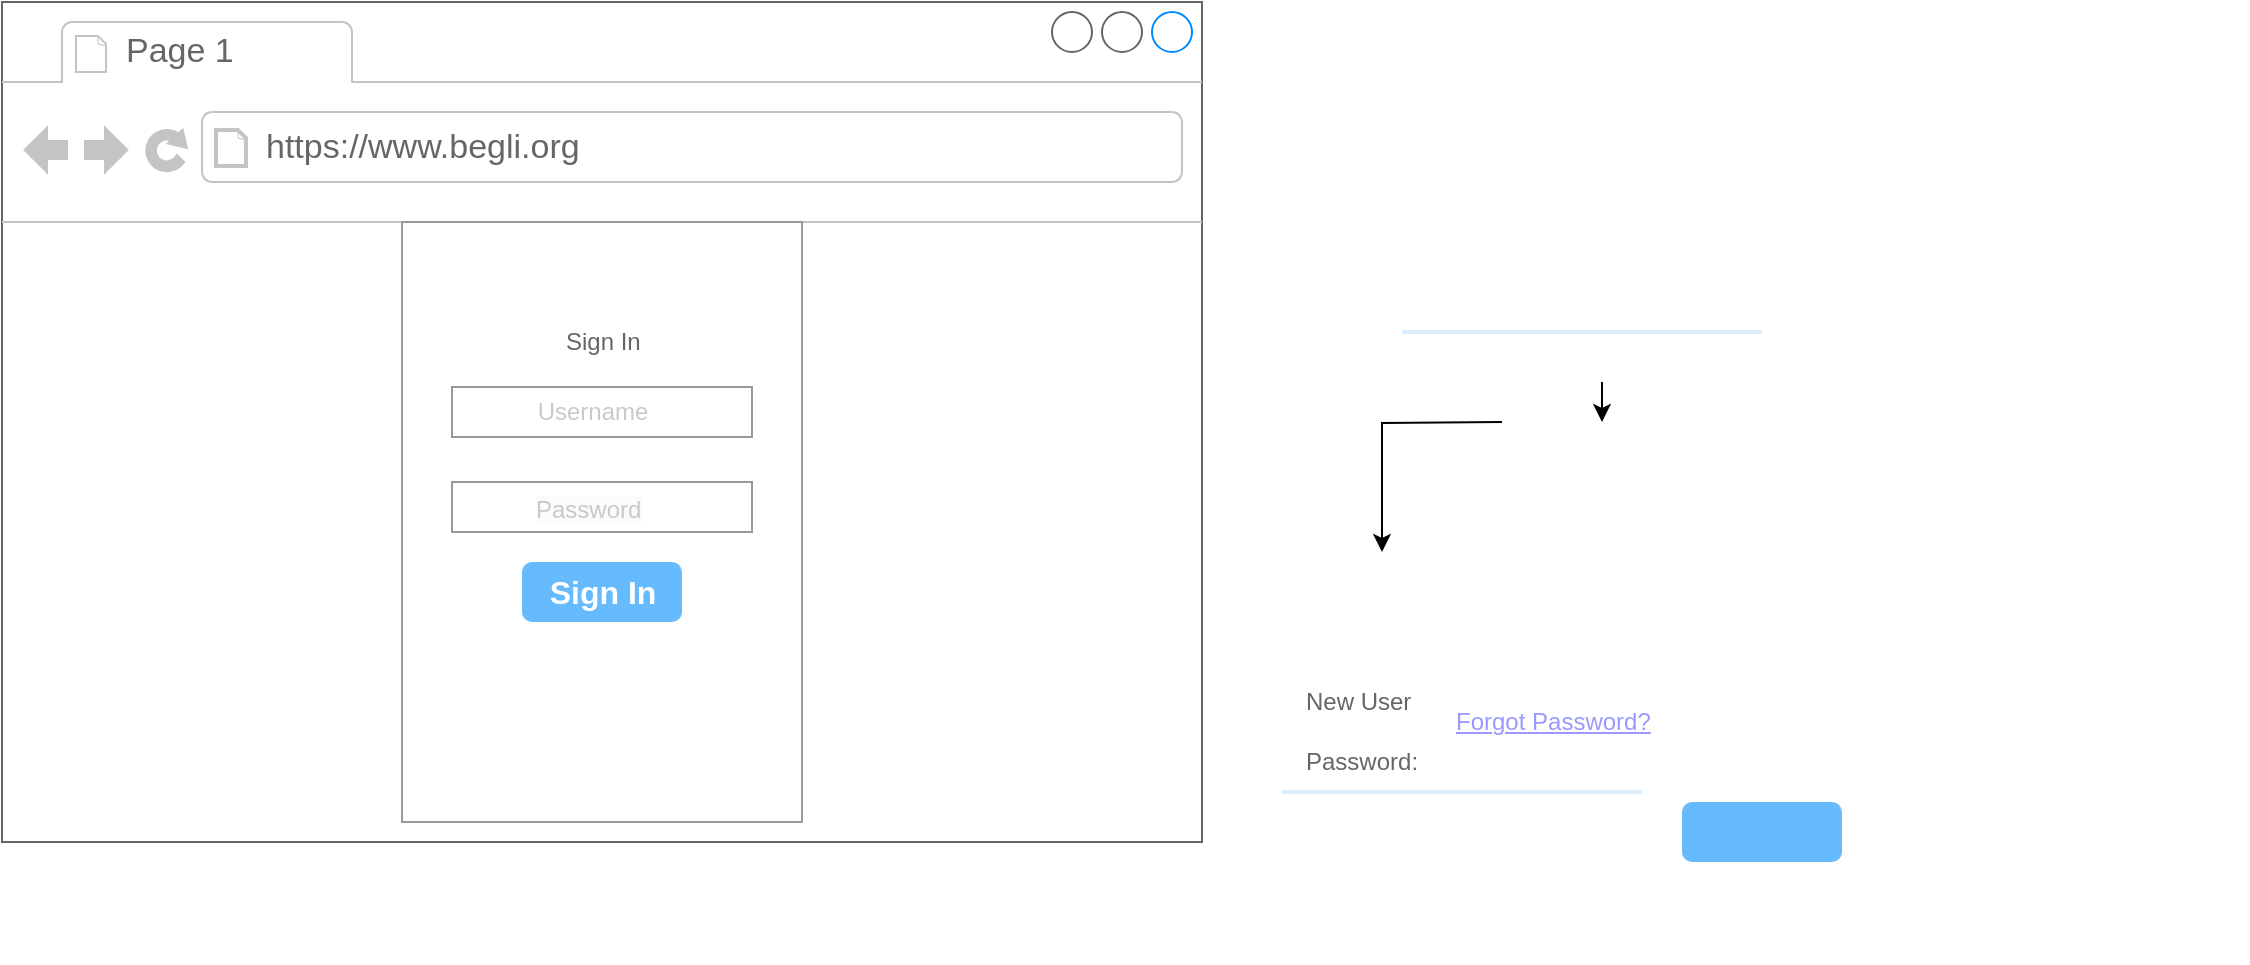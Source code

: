 <mxfile version="24.4.10" type="github">
  <diagram name="Page-1" id="JtiFb431wIfT71hAsj7z">
    <mxGraphModel dx="1050" dy="1657" grid="1" gridSize="10" guides="1" tooltips="1" connect="1" arrows="1" fold="1" page="1" pageScale="1" pageWidth="850" pageHeight="1100" math="0" shadow="0">
      <root>
        <mxCell id="0" />
        <mxCell id="1" parent="0" />
        <mxCell id="rL-jXe1uzckOBX0wjLuj-3" value="" style="strokeWidth=1;shadow=0;dashed=0;align=center;html=1;shape=mxgraph.mockup.containers.browserWindow;rSize=0;strokeColor=#666666;strokeColor2=#008cff;strokeColor3=#c4c4c4;mainText=,;recursiveResize=0;" vertex="1" parent="1">
          <mxGeometry x="40" y="-80" width="600" height="420" as="geometry" />
        </mxCell>
        <mxCell id="rL-jXe1uzckOBX0wjLuj-4" value="Page 1" style="strokeWidth=1;shadow=0;dashed=0;align=center;html=1;shape=mxgraph.mockup.containers.anchor;fontSize=17;fontColor=#666666;align=left;whiteSpace=wrap;" vertex="1" parent="rL-jXe1uzckOBX0wjLuj-3">
          <mxGeometry x="60" y="12" width="110" height="26" as="geometry" />
        </mxCell>
        <mxCell id="rL-jXe1uzckOBX0wjLuj-5" value="https://www.begli.org" style="strokeWidth=1;shadow=0;dashed=0;align=center;html=1;shape=mxgraph.mockup.containers.anchor;rSize=0;fontSize=17;fontColor=#666666;align=left;" vertex="1" parent="rL-jXe1uzckOBX0wjLuj-3">
          <mxGeometry x="130" y="60" width="250" height="26" as="geometry" />
        </mxCell>
        <mxCell id="rL-jXe1uzckOBX0wjLuj-18" value="" style="strokeWidth=1;shadow=0;dashed=0;align=center;html=1;shape=mxgraph.mockup.forms.rrect;rSize=0;strokeColor=#999999;fillColor=#ffffff;container=0;" vertex="1" parent="rL-jXe1uzckOBX0wjLuj-3">
          <mxGeometry x="200" y="110" width="200" height="300" as="geometry" />
        </mxCell>
        <mxCell id="rL-jXe1uzckOBX0wjLuj-19" value="Sign In" style="strokeWidth=1;shadow=0;dashed=0;align=center;html=1;shape=mxgraph.mockup.forms.anchor;fontSize=12;fontColor=#666666;align=left;resizeWidth=1;spacingLeft=0;" vertex="1" parent="rL-jXe1uzckOBX0wjLuj-3">
          <mxGeometry x="270" y="150" width="100" height="20" as="geometry">
            <mxPoint x="10" y="10" as="offset" />
          </mxGeometry>
        </mxCell>
        <mxCell id="rL-jXe1uzckOBX0wjLuj-25" value="" style="strokeWidth=1;shadow=0;dashed=0;align=center;html=1;shape=mxgraph.mockup.forms.rrect;rSize=5;strokeColor=none;fontColor=#ffffff;fillColor=#66bbff;fontSize=16;fontStyle=1;" vertex="1" parent="rL-jXe1uzckOBX0wjLuj-3">
          <mxGeometry x="260" y="280" width="80" height="30" as="geometry">
            <mxPoint x="210" y="-170" as="offset" />
          </mxGeometry>
        </mxCell>
        <mxCell id="rL-jXe1uzckOBX0wjLuj-37" value="" style="group" vertex="1" connectable="0" parent="rL-jXe1uzckOBX0wjLuj-3">
          <mxGeometry x="235" y="190" width="150" height="190" as="geometry" />
        </mxCell>
        <mxCell id="rL-jXe1uzckOBX0wjLuj-24" value="" style="strokeWidth=1;shadow=0;dashed=0;align=center;html=1;shape=mxgraph.mockup.forms.rrect;rSize=0;strokeColor=#999999;fontColor=#666666;align=left;spacingLeft=5;resizeWidth=1;" vertex="1" parent="rL-jXe1uzckOBX0wjLuj-37">
          <mxGeometry x="-10" y="50" width="150" height="25" as="geometry">
            <mxPoint x="10" y="115" as="offset" />
          </mxGeometry>
        </mxCell>
        <mxCell id="rL-jXe1uzckOBX0wjLuj-34" value="" style="group" vertex="1" connectable="0" parent="rL-jXe1uzckOBX0wjLuj-37">
          <mxGeometry width="150" height="90" as="geometry" />
        </mxCell>
        <mxCell id="rL-jXe1uzckOBX0wjLuj-22" value="" style="strokeWidth=1;shadow=0;dashed=0;align=center;html=1;shape=mxgraph.mockup.forms.rrect;rSize=0;strokeColor=#999999;fontColor=#666666;align=left;spacingLeft=5;resizeWidth=1;" vertex="1" parent="rL-jXe1uzckOBX0wjLuj-34">
          <mxGeometry x="-10" y="2.5" width="150" height="25" as="geometry">
            <mxPoint x="10" y="60" as="offset" />
          </mxGeometry>
        </mxCell>
        <mxCell id="rL-jXe1uzckOBX0wjLuj-32" value="&lt;font color=&quot;#c9c9c9&quot;&gt;Username&lt;/font&gt;" style="text;html=1;align=center;verticalAlign=middle;resizable=0;points=[];autosize=1;strokeColor=none;fillColor=none;" vertex="1" parent="rL-jXe1uzckOBX0wjLuj-34">
          <mxGeometry x="20" width="80" height="30" as="geometry" />
        </mxCell>
        <mxCell id="rL-jXe1uzckOBX0wjLuj-36" value="&lt;span style=&quot;color: rgb(201, 201, 201); font-family: Helvetica; font-size: 12px; font-style: normal; font-variant-ligatures: normal; font-variant-caps: normal; font-weight: 400; letter-spacing: normal; orphans: 2; text-align: center; text-indent: 0px; text-transform: none; widows: 2; word-spacing: 0px; -webkit-text-stroke-width: 0px; white-space: nowrap; background-color: rgb(251, 251, 251); text-decoration-thickness: initial; text-decoration-style: initial; text-decoration-color: initial; display: inline !important; float: none;&quot;&gt;Password&lt;/span&gt;" style="text;whiteSpace=wrap;html=1;" vertex="1" parent="rL-jXe1uzckOBX0wjLuj-34">
          <mxGeometry x="30" y="50" width="90" height="40" as="geometry" />
        </mxCell>
        <mxCell id="rL-jXe1uzckOBX0wjLuj-38" value="&lt;font size=&quot;1&quot; color=&quot;#ffffff&quot; style=&quot;&quot;&gt;&lt;b style=&quot;font-size: 16px;&quot;&gt;Sign In&lt;/b&gt;&lt;/font&gt;" style="text;html=1;align=center;verticalAlign=middle;resizable=0;points=[];autosize=1;strokeColor=none;fillColor=none;" vertex="1" parent="rL-jXe1uzckOBX0wjLuj-3">
          <mxGeometry x="260" y="280" width="80" height="30" as="geometry" />
        </mxCell>
        <mxCell id="rL-jXe1uzckOBX0wjLuj-20" value="" style="shape=line;strokeColor=#ddeeff;strokeWidth=2;html=1;resizeWidth=1;" vertex="1" parent="1">
          <mxGeometry x="740" y="80" width="180" height="10" as="geometry">
            <mxPoint x="10" y="30" as="offset" />
          </mxGeometry>
        </mxCell>
        <mxCell id="rL-jXe1uzckOBX0wjLuj-31" value="" style="edgeStyle=orthogonalEdgeStyle;rounded=0;orthogonalLoop=1;jettySize=auto;html=1;" edge="1" parent="1" target="rL-jXe1uzckOBX0wjLuj-23">
          <mxGeometry relative="1" as="geometry">
            <mxPoint x="790" y="130" as="sourcePoint" />
          </mxGeometry>
        </mxCell>
        <mxCell id="rL-jXe1uzckOBX0wjLuj-23" value="Password:" style="strokeWidth=1;shadow=0;dashed=0;align=center;html=1;shape=mxgraph.mockup.forms.anchor;fontSize=12;fontColor=#666666;align=left;resizeWidth=1;spacingLeft=0;" vertex="1" parent="1">
          <mxGeometry x="680" y="195" width="100" height="20" as="geometry">
            <mxPoint x="10" y="95" as="offset" />
          </mxGeometry>
        </mxCell>
        <mxCell id="rL-jXe1uzckOBX0wjLuj-26" value="Forgot Password?" style="strokeWidth=1;shadow=0;dashed=0;align=center;html=1;shape=mxgraph.mockup.forms.anchor;fontSize=12;fontColor=#9999ff;align=left;spacingLeft=0;fontStyle=4;resizeWidth=1;" vertex="1" parent="1">
          <mxGeometry x="755" y="380" width="150" height="20" as="geometry">
            <mxPoint x="10" y="-110" as="offset" />
          </mxGeometry>
        </mxCell>
        <mxCell id="rL-jXe1uzckOBX0wjLuj-27" value="" style="shape=line;strokeColor=#ddeeff;strokeWidth=2;html=1;resizeWidth=1;" vertex="1" parent="1">
          <mxGeometry x="680" y="310" width="180" height="10" as="geometry">
            <mxPoint x="10" y="-90" as="offset" />
          </mxGeometry>
        </mxCell>
        <mxCell id="rL-jXe1uzckOBX0wjLuj-28" value="New User" style="strokeWidth=1;shadow=0;dashed=0;align=center;html=1;shape=mxgraph.mockup.forms.anchor;fontSize=12;fontColor=#666666;align=left;spacingLeft=0;resizeWidth=1;" vertex="1" parent="1">
          <mxGeometry x="680" y="330" width="150" height="20" as="geometry">
            <mxPoint x="10" y="-70" as="offset" />
          </mxGeometry>
        </mxCell>
        <mxCell id="rL-jXe1uzckOBX0wjLuj-29" value="SIGN UP" style="strokeWidth=1;shadow=0;dashed=0;align=center;html=1;shape=mxgraph.mockup.forms.rrect;rSize=5;strokeColor=none;fontColor=#ffffff;fillColor=#66bbff;fontSize=16;fontStyle=1;" vertex="1" parent="1">
          <mxGeometry x="880" y="320" width="80" height="30" as="geometry">
            <mxPoint x="210" y="-80" as="offset" />
          </mxGeometry>
        </mxCell>
        <mxCell id="rL-jXe1uzckOBX0wjLuj-30" style="edgeStyle=orthogonalEdgeStyle;rounded=0;orthogonalLoop=1;jettySize=auto;html=1;" edge="1" parent="1">
          <mxGeometry relative="1" as="geometry">
            <mxPoint x="840" y="110" as="sourcePoint" />
            <mxPoint x="840" y="130" as="targetPoint" />
          </mxGeometry>
        </mxCell>
      </root>
    </mxGraphModel>
  </diagram>
</mxfile>
